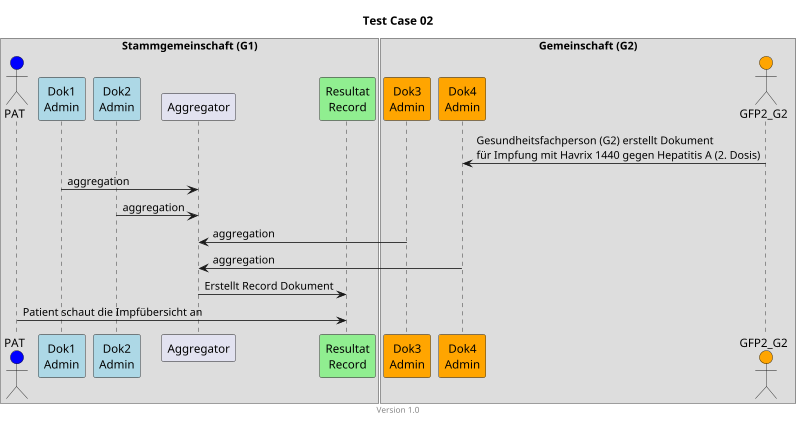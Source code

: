 @startuml
title Test Case 02
footer Version 1.0
skinparam responseMessageBelowArrow true
scale max 800 width


box "Stammgemeinschaft (G1)"
actor PAT #blue
participant "Dok1\nAdmin" #lightblue
participant "Dok2\nAdmin" #lightblue
participant Aggregator
participant "Resultat\nRecord" #lightgreen
end box

box "Gemeinschaft (G2)"
participant "Dok3\nAdmin" #orange
participant "Dok4\nAdmin" #orange
actor GFP2_G2 #orange
end box

GFP2_G2 -> "Dok4\nAdmin": Gesundheitsfachperson (G2) erstellt Dokument\nfür Impfung mit Havrix 1440 gegen Hepatitis A (2. Dosis)

"Dok1\nAdmin" -> Aggregator: aggregation
"Dok2\nAdmin" -> Aggregator: aggregation
"Dok3\nAdmin" -> Aggregator: aggregation
"Dok4\nAdmin" -> Aggregator: aggregation
Aggregator -> "Resultat\nRecord": Erstellt Record Dokument
PAT -> "Resultat\nRecord": Patient schaut die Impfübersicht an


@enduml
